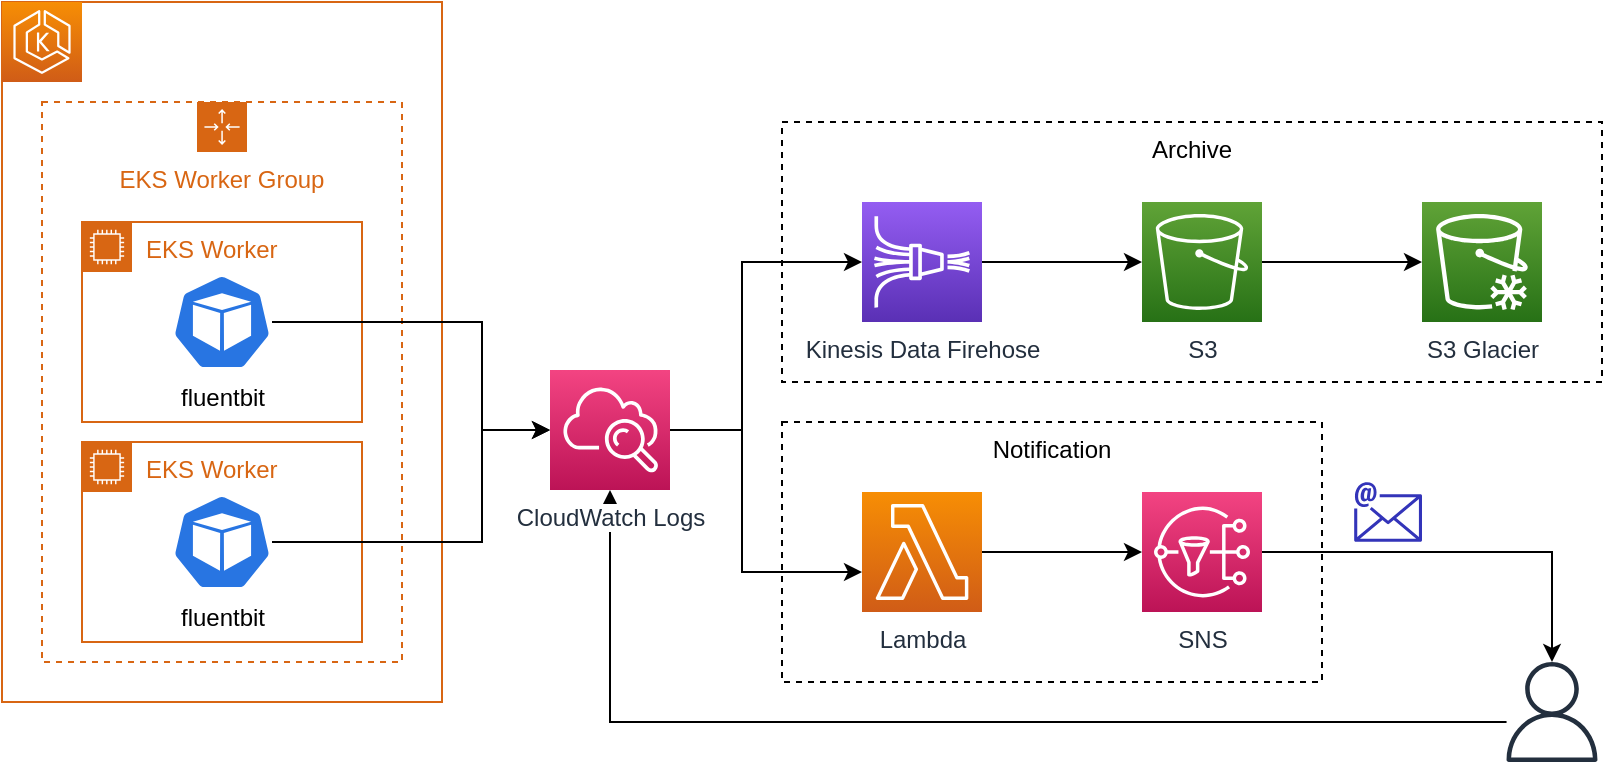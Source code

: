 <mxfile version="12.9.13" type="device" pages="2"><diagram id="2bfDtE1JvEsYO6HI3pla" name="Log"><mxGraphModel dx="1106" dy="852" grid="1" gridSize="10" guides="1" tooltips="1" connect="1" arrows="1" fold="1" page="1" pageScale="1" pageWidth="827" pageHeight="1169" math="0" shadow="0"><root><mxCell id="0"/><mxCell id="1" parent="0"/><mxCell id="FlEkEOvt8LCTmLFL0YpB-2" style="edgeStyle=orthogonalEdgeStyle;rounded=0;orthogonalLoop=1;jettySize=auto;html=1;" parent="1" source="7V2cPBamYuiA6HtLO87o-27" target="7V2cPBamYuiA6HtLO87o-11" edge="1"><mxGeometry relative="1" as="geometry"><Array as="points"><mxPoint x="434" y="390"/></Array></mxGeometry></mxCell><mxCell id="7V2cPBamYuiA6HtLO87o-25" value="Archive" style="rounded=0;whiteSpace=wrap;html=1;fillColor=none;dashed=1;verticalAlign=top;" parent="1" vertex="1"><mxGeometry x="520" y="90" width="410" height="130" as="geometry"/></mxCell><mxCell id="7V2cPBamYuiA6HtLO87o-26" value="Notification" style="rounded=0;whiteSpace=wrap;html=1;fillColor=none;dashed=1;verticalAlign=top;" parent="1" vertex="1"><mxGeometry x="520" y="240" width="270" height="130" as="geometry"/></mxCell><mxCell id="7V2cPBamYuiA6HtLO87o-1" value="" style="rounded=0;whiteSpace=wrap;html=1;fillColor=none;strokeColor=#D86613;" parent="1" vertex="1"><mxGeometry x="130" y="30" width="220" height="350" as="geometry"/></mxCell><mxCell id="7V2cPBamYuiA6HtLO87o-2" value="" style="outlineConnect=0;fontColor=#232F3E;gradientColor=#F78E04;gradientDirection=north;fillColor=#D05C17;strokeColor=#ffffff;dashed=0;verticalLabelPosition=bottom;verticalAlign=top;align=center;html=1;fontSize=12;fontStyle=0;aspect=fixed;shape=mxgraph.aws4.resourceIcon;resIcon=mxgraph.aws4.eks;" parent="1" vertex="1"><mxGeometry x="130" y="30" width="40" height="40" as="geometry"/></mxCell><mxCell id="7V2cPBamYuiA6HtLO87o-4" value="EKS Worker Group" style="points=[[0,0],[0.25,0],[0.5,0],[0.75,0],[1,0],[1,0.25],[1,0.5],[1,0.75],[1,1],[0.75,1],[0.5,1],[0.25,1],[0,1],[0,0.75],[0,0.5],[0,0.25]];outlineConnect=0;gradientColor=none;html=1;whiteSpace=wrap;fontSize=12;fontStyle=0;shape=mxgraph.aws4.groupCenter;grIcon=mxgraph.aws4.group_auto_scaling_group;grStroke=1;strokeColor=#D86613;fillColor=none;verticalAlign=top;align=center;fontColor=#D86613;dashed=1;spacingTop=25;" parent="1" vertex="1"><mxGeometry x="150" y="80" width="180" height="280" as="geometry"/></mxCell><mxCell id="7V2cPBamYuiA6HtLO87o-5" value="EKS Worker" style="points=[[0,0],[0.25,0],[0.5,0],[0.75,0],[1,0],[1,0.25],[1,0.5],[1,0.75],[1,1],[0.75,1],[0.5,1],[0.25,1],[0,1],[0,0.75],[0,0.5],[0,0.25]];outlineConnect=0;gradientColor=none;html=1;whiteSpace=wrap;fontSize=12;fontStyle=0;shape=mxgraph.aws4.group;grIcon=mxgraph.aws4.group_ec2_instance_contents;strokeColor=#D86613;fillColor=none;verticalAlign=top;align=left;spacingLeft=30;fontColor=#D86613;dashed=0;" parent="1" vertex="1"><mxGeometry x="170" y="140" width="140" height="100" as="geometry"/></mxCell><mxCell id="7V2cPBamYuiA6HtLO87o-20" style="edgeStyle=orthogonalEdgeStyle;rounded=0;orthogonalLoop=1;jettySize=auto;html=1;" parent="1" source="7V2cPBamYuiA6HtLO87o-7" target="7V2cPBamYuiA6HtLO87o-11" edge="1"><mxGeometry relative="1" as="geometry"><Array as="points"><mxPoint x="370" y="190"/><mxPoint x="370" y="244"/></Array></mxGeometry></mxCell><mxCell id="7V2cPBamYuiA6HtLO87o-7" value="fluentbit" style="html=1;dashed=0;whitespace=wrap;fillColor=#2875E2;strokeColor=#ffffff;points=[[0.005,0.63,0],[0.1,0.2,0],[0.9,0.2,0],[0.5,0,0],[0.995,0.63,0],[0.72,0.99,0],[0.5,1,0],[0.28,0.99,0]];shape=mxgraph.kubernetes.icon;prIcon=pod;labelPosition=center;verticalLabelPosition=bottom;align=center;verticalAlign=top;" parent="1" vertex="1"><mxGeometry x="215" y="166" width="50" height="48" as="geometry"/></mxCell><mxCell id="7V2cPBamYuiA6HtLO87o-9" value="EKS Worker" style="points=[[0,0],[0.25,0],[0.5,0],[0.75,0],[1,0],[1,0.25],[1,0.5],[1,0.75],[1,1],[0.75,1],[0.5,1],[0.25,1],[0,1],[0,0.75],[0,0.5],[0,0.25]];outlineConnect=0;gradientColor=none;html=1;whiteSpace=wrap;fontSize=12;fontStyle=0;shape=mxgraph.aws4.group;grIcon=mxgraph.aws4.group_ec2_instance_contents;strokeColor=#D86613;fillColor=none;verticalAlign=top;align=left;spacingLeft=30;fontColor=#D86613;dashed=0;" parent="1" vertex="1"><mxGeometry x="170" y="250" width="140" height="100" as="geometry"/></mxCell><mxCell id="7V2cPBamYuiA6HtLO87o-21" style="edgeStyle=orthogonalEdgeStyle;rounded=0;orthogonalLoop=1;jettySize=auto;html=1;" parent="1" source="7V2cPBamYuiA6HtLO87o-10" target="7V2cPBamYuiA6HtLO87o-11" edge="1"><mxGeometry relative="1" as="geometry"><Array as="points"><mxPoint x="370" y="300"/><mxPoint x="370" y="244"/></Array></mxGeometry></mxCell><mxCell id="7V2cPBamYuiA6HtLO87o-10" value="fluentbit" style="html=1;dashed=0;whitespace=wrap;fillColor=#2875E2;strokeColor=#ffffff;points=[[0.005,0.63,0],[0.1,0.2,0],[0.9,0.2,0],[0.5,0,0],[0.995,0.63,0],[0.72,0.99,0],[0.5,1,0],[0.28,0.99,0]];shape=mxgraph.kubernetes.icon;prIcon=pod;labelPosition=center;verticalLabelPosition=bottom;align=center;verticalAlign=top;" parent="1" vertex="1"><mxGeometry x="215" y="276" width="50" height="48" as="geometry"/></mxCell><mxCell id="7V2cPBamYuiA6HtLO87o-18" style="edgeStyle=orthogonalEdgeStyle;rounded=0;orthogonalLoop=1;jettySize=auto;html=1;" parent="1" source="7V2cPBamYuiA6HtLO87o-11" target="7V2cPBamYuiA6HtLO87o-12" edge="1"><mxGeometry relative="1" as="geometry"><Array as="points"><mxPoint x="500" y="244"/><mxPoint x="500" y="160"/></Array></mxGeometry></mxCell><mxCell id="7V2cPBamYuiA6HtLO87o-19" style="edgeStyle=orthogonalEdgeStyle;rounded=0;orthogonalLoop=1;jettySize=auto;html=1;" parent="1" source="7V2cPBamYuiA6HtLO87o-11" target="7V2cPBamYuiA6HtLO87o-16" edge="1"><mxGeometry relative="1" as="geometry"><Array as="points"><mxPoint x="500" y="244"/><mxPoint x="500" y="315"/></Array></mxGeometry></mxCell><mxCell id="7V2cPBamYuiA6HtLO87o-11" value="CloudWatch Logs" style="outlineConnect=0;fontColor=#232F3E;gradientColor=#F34482;gradientDirection=north;fillColor=#BC1356;strokeColor=#ffffff;dashed=0;verticalLabelPosition=bottom;verticalAlign=top;align=center;html=1;fontSize=12;fontStyle=0;aspect=fixed;shape=mxgraph.aws4.resourceIcon;resIcon=mxgraph.aws4.cloudwatch;labelBackgroundColor=#ffffff;" parent="1" vertex="1"><mxGeometry x="404" y="214" width="60" height="60" as="geometry"/></mxCell><mxCell id="7V2cPBamYuiA6HtLO87o-22" style="edgeStyle=orthogonalEdgeStyle;rounded=0;orthogonalLoop=1;jettySize=auto;html=1;" parent="1" source="7V2cPBamYuiA6HtLO87o-12" target="7V2cPBamYuiA6HtLO87o-14" edge="1"><mxGeometry relative="1" as="geometry"/></mxCell><mxCell id="7V2cPBamYuiA6HtLO87o-12" value="Kinesis Data Firehose" style="outlineConnect=0;fontColor=#232F3E;gradientColor=#945DF2;gradientDirection=north;fillColor=#5A30B5;strokeColor=#ffffff;dashed=0;verticalLabelPosition=bottom;verticalAlign=top;align=center;html=1;fontSize=12;fontStyle=0;aspect=fixed;shape=mxgraph.aws4.resourceIcon;resIcon=mxgraph.aws4.kinesis_data_firehose;" parent="1" vertex="1"><mxGeometry x="560" y="130" width="60" height="60" as="geometry"/></mxCell><mxCell id="7V2cPBamYuiA6HtLO87o-24" style="edgeStyle=orthogonalEdgeStyle;rounded=0;orthogonalLoop=1;jettySize=auto;html=1;" parent="1" source="7V2cPBamYuiA6HtLO87o-14" target="7V2cPBamYuiA6HtLO87o-15" edge="1"><mxGeometry relative="1" as="geometry"/></mxCell><mxCell id="7V2cPBamYuiA6HtLO87o-14" value="S3" style="outlineConnect=0;fontColor=#232F3E;gradientColor=#60A337;gradientDirection=north;fillColor=#277116;strokeColor=#ffffff;dashed=0;verticalLabelPosition=bottom;verticalAlign=top;align=center;html=1;fontSize=12;fontStyle=0;aspect=fixed;shape=mxgraph.aws4.resourceIcon;resIcon=mxgraph.aws4.s3;" parent="1" vertex="1"><mxGeometry x="700" y="130" width="60" height="60" as="geometry"/></mxCell><mxCell id="7V2cPBamYuiA6HtLO87o-15" value="S3 Glacier" style="outlineConnect=0;fontColor=#232F3E;gradientColor=#60A337;gradientDirection=north;fillColor=#277116;strokeColor=#ffffff;dashed=0;verticalLabelPosition=bottom;verticalAlign=top;align=center;html=1;fontSize=12;fontStyle=0;aspect=fixed;shape=mxgraph.aws4.resourceIcon;resIcon=mxgraph.aws4.glacier;" parent="1" vertex="1"><mxGeometry x="840" y="130" width="60" height="60" as="geometry"/></mxCell><mxCell id="7V2cPBamYuiA6HtLO87o-23" style="edgeStyle=orthogonalEdgeStyle;rounded=0;orthogonalLoop=1;jettySize=auto;html=1;" parent="1" source="7V2cPBamYuiA6HtLO87o-16" target="7V2cPBamYuiA6HtLO87o-17" edge="1"><mxGeometry relative="1" as="geometry"/></mxCell><mxCell id="7V2cPBamYuiA6HtLO87o-16" value="Lambda" style="outlineConnect=0;fontColor=#232F3E;gradientColor=#F78E04;gradientDirection=north;fillColor=#D05C17;strokeColor=#ffffff;dashed=0;verticalLabelPosition=bottom;verticalAlign=top;align=center;html=1;fontSize=12;fontStyle=0;aspect=fixed;shape=mxgraph.aws4.resourceIcon;resIcon=mxgraph.aws4.lambda;" parent="1" vertex="1"><mxGeometry x="560" y="275" width="60" height="60" as="geometry"/></mxCell><mxCell id="FlEkEOvt8LCTmLFL0YpB-1" style="edgeStyle=orthogonalEdgeStyle;rounded=0;orthogonalLoop=1;jettySize=auto;html=1;" parent="1" source="7V2cPBamYuiA6HtLO87o-17" target="7V2cPBamYuiA6HtLO87o-27" edge="1"><mxGeometry relative="1" as="geometry"><Array as="points"><mxPoint x="905" y="305"/></Array></mxGeometry></mxCell><mxCell id="7V2cPBamYuiA6HtLO87o-17" value="SNS" style="outlineConnect=0;fontColor=#232F3E;gradientColor=#F34482;gradientDirection=north;fillColor=#BC1356;strokeColor=#ffffff;dashed=0;verticalLabelPosition=bottom;verticalAlign=top;align=center;html=1;fontSize=12;fontStyle=0;aspect=fixed;shape=mxgraph.aws4.resourceIcon;resIcon=mxgraph.aws4.sns;" parent="1" vertex="1"><mxGeometry x="700" y="275" width="60" height="60" as="geometry"/></mxCell><mxCell id="7V2cPBamYuiA6HtLO87o-27" value="" style="outlineConnect=0;fontColor=#232F3E;gradientColor=none;fillColor=#232F3E;strokeColor=none;dashed=0;verticalLabelPosition=bottom;verticalAlign=top;align=center;html=1;fontSize=12;fontStyle=0;aspect=fixed;pointerEvents=1;shape=mxgraph.aws4.user;" parent="1" vertex="1"><mxGeometry x="880" y="360" width="50" height="50" as="geometry"/></mxCell><mxCell id="7V2cPBamYuiA6HtLO87o-30" value="" style="outlineConnect=0;fontColor=#232F3E;gradientColor=none;fillColor=#3334B9;strokeColor=none;dashed=0;verticalLabelPosition=bottom;verticalAlign=top;align=center;html=1;fontSize=12;fontStyle=0;aspect=fixed;pointerEvents=1;shape=mxgraph.aws4.email;" parent="1" vertex="1"><mxGeometry x="806.09" y="270" width="33.91" height="30" as="geometry"/></mxCell></root></mxGraphModel></diagram><diagram id="Lbez9aTT5yv9nTexI6Ds" name="Metrics"><mxGraphModel dx="1106" dy="852" grid="1" gridSize="10" guides="1" tooltips="1" connect="1" arrows="1" fold="1" page="1" pageScale="1" pageWidth="827" pageHeight="1169" math="0" shadow="0"><root><mxCell id="aGvKmRZ0zji_UarpTqQH-0"/><mxCell id="aGvKmRZ0zji_UarpTqQH-1" parent="aGvKmRZ0zji_UarpTqQH-0"/><mxCell id="wntEqieOIln5JHL2iKHv-2" style="edgeStyle=orthogonalEdgeStyle;rounded=0;orthogonalLoop=1;jettySize=auto;html=1;" edge="1" parent="aGvKmRZ0zji_UarpTqQH-1" source="wntEqieOIln5JHL2iKHv-0" target="f6eN01AF6-mceu79hYb1-14"><mxGeometry relative="1" as="geometry"><Array as="points"><mxPoint x="434" y="390"/></Array></mxGeometry></mxCell><mxCell id="f6eN01AF6-mceu79hYb1-1" value="Archive" style="rounded=0;whiteSpace=wrap;html=1;fillColor=none;dashed=1;verticalAlign=top;" vertex="1" parent="aGvKmRZ0zji_UarpTqQH-1"><mxGeometry x="520" y="90" width="410" height="130" as="geometry"/></mxCell><mxCell id="f6eN01AF6-mceu79hYb1-2" value="Notification" style="rounded=0;whiteSpace=wrap;html=1;fillColor=none;dashed=1;verticalAlign=top;" vertex="1" parent="aGvKmRZ0zji_UarpTqQH-1"><mxGeometry x="520" y="240" width="270" height="130" as="geometry"/></mxCell><mxCell id="f6eN01AF6-mceu79hYb1-3" value="" style="rounded=0;whiteSpace=wrap;html=1;fillColor=none;strokeColor=#D86613;" vertex="1" parent="aGvKmRZ0zji_UarpTqQH-1"><mxGeometry x="130" y="30" width="220" height="350" as="geometry"/></mxCell><mxCell id="f6eN01AF6-mceu79hYb1-4" value="" style="outlineConnect=0;fontColor=#232F3E;gradientColor=#F78E04;gradientDirection=north;fillColor=#D05C17;strokeColor=#ffffff;dashed=0;verticalLabelPosition=bottom;verticalAlign=top;align=center;html=1;fontSize=12;fontStyle=0;aspect=fixed;shape=mxgraph.aws4.resourceIcon;resIcon=mxgraph.aws4.eks;" vertex="1" parent="aGvKmRZ0zji_UarpTqQH-1"><mxGeometry x="130" y="30" width="40" height="40" as="geometry"/></mxCell><mxCell id="f6eN01AF6-mceu79hYb1-5" value="EKS Worker Group" style="points=[[0,0],[0.25,0],[0.5,0],[0.75,0],[1,0],[1,0.25],[1,0.5],[1,0.75],[1,1],[0.75,1],[0.5,1],[0.25,1],[0,1],[0,0.75],[0,0.5],[0,0.25]];outlineConnect=0;gradientColor=none;html=1;whiteSpace=wrap;fontSize=12;fontStyle=0;shape=mxgraph.aws4.groupCenter;grIcon=mxgraph.aws4.group_auto_scaling_group;grStroke=1;strokeColor=#D86613;fillColor=none;verticalAlign=top;align=center;fontColor=#D86613;dashed=1;spacingTop=25;" vertex="1" parent="aGvKmRZ0zji_UarpTqQH-1"><mxGeometry x="150" y="80" width="180" height="280" as="geometry"/></mxCell><mxCell id="f6eN01AF6-mceu79hYb1-6" value="EKS Worker" style="points=[[0,0],[0.25,0],[0.5,0],[0.75,0],[1,0],[1,0.25],[1,0.5],[1,0.75],[1,1],[0.75,1],[0.5,1],[0.25,1],[0,1],[0,0.75],[0,0.5],[0,0.25]];outlineConnect=0;gradientColor=none;html=1;whiteSpace=wrap;fontSize=12;fontStyle=0;shape=mxgraph.aws4.group;grIcon=mxgraph.aws4.group_ec2_instance_contents;strokeColor=#D86613;fillColor=none;verticalAlign=top;align=left;spacingLeft=30;fontColor=#D86613;dashed=0;" vertex="1" parent="aGvKmRZ0zji_UarpTqQH-1"><mxGeometry x="170" y="140" width="140" height="100" as="geometry"/></mxCell><mxCell id="f6eN01AF6-mceu79hYb1-7" style="edgeStyle=orthogonalEdgeStyle;rounded=0;orthogonalLoop=1;jettySize=auto;html=1;" edge="1" parent="aGvKmRZ0zji_UarpTqQH-1" source="f6eN01AF6-mceu79hYb1-8" target="f6eN01AF6-mceu79hYb1-14"><mxGeometry relative="1" as="geometry"><Array as="points"><mxPoint x="370" y="190"/><mxPoint x="370" y="244"/></Array></mxGeometry></mxCell><mxCell id="f6eN01AF6-mceu79hYb1-8" value="CloudWatch Agent" style="html=1;dashed=0;whitespace=wrap;fillColor=#2875E2;strokeColor=#ffffff;points=[[0.005,0.63,0],[0.1,0.2,0],[0.9,0.2,0],[0.5,0,0],[0.995,0.63,0],[0.72,0.99,0],[0.5,1,0],[0.28,0.99,0]];shape=mxgraph.kubernetes.icon;prIcon=pod;labelPosition=center;verticalLabelPosition=bottom;align=center;verticalAlign=top;" vertex="1" parent="aGvKmRZ0zji_UarpTqQH-1"><mxGeometry x="215" y="166" width="50" height="48" as="geometry"/></mxCell><mxCell id="f6eN01AF6-mceu79hYb1-9" value="EKS Worker" style="points=[[0,0],[0.25,0],[0.5,0],[0.75,0],[1,0],[1,0.25],[1,0.5],[1,0.75],[1,1],[0.75,1],[0.5,1],[0.25,1],[0,1],[0,0.75],[0,0.5],[0,0.25]];outlineConnect=0;gradientColor=none;html=1;whiteSpace=wrap;fontSize=12;fontStyle=0;shape=mxgraph.aws4.group;grIcon=mxgraph.aws4.group_ec2_instance_contents;strokeColor=#D86613;fillColor=none;verticalAlign=top;align=left;spacingLeft=30;fontColor=#D86613;dashed=0;" vertex="1" parent="aGvKmRZ0zji_UarpTqQH-1"><mxGeometry x="170" y="250" width="140" height="100" as="geometry"/></mxCell><mxCell id="f6eN01AF6-mceu79hYb1-10" style="edgeStyle=orthogonalEdgeStyle;rounded=0;orthogonalLoop=1;jettySize=auto;html=1;" edge="1" parent="aGvKmRZ0zji_UarpTqQH-1" source="f6eN01AF6-mceu79hYb1-11" target="f6eN01AF6-mceu79hYb1-14"><mxGeometry relative="1" as="geometry"><Array as="points"><mxPoint x="370" y="300"/><mxPoint x="370" y="244"/></Array></mxGeometry></mxCell><mxCell id="f6eN01AF6-mceu79hYb1-11" value="CloudWatch Agent" style="html=1;dashed=0;whitespace=wrap;fillColor=#2875E2;strokeColor=#ffffff;points=[[0.005,0.63,0],[0.1,0.2,0],[0.9,0.2,0],[0.5,0,0],[0.995,0.63,0],[0.72,0.99,0],[0.5,1,0],[0.28,0.99,0]];shape=mxgraph.kubernetes.icon;prIcon=pod;labelPosition=center;verticalLabelPosition=bottom;align=center;verticalAlign=top;" vertex="1" parent="aGvKmRZ0zji_UarpTqQH-1"><mxGeometry x="215" y="276" width="50" height="48" as="geometry"/></mxCell><mxCell id="f6eN01AF6-mceu79hYb1-13" style="edgeStyle=orthogonalEdgeStyle;rounded=0;orthogonalLoop=1;jettySize=auto;html=1;" edge="1" parent="aGvKmRZ0zji_UarpTqQH-1" source="f6eN01AF6-mceu79hYb1-14" target="Aj8lQOcbjVp-DBbDPhgU-2"><mxGeometry relative="1" as="geometry"><Array as="points"><mxPoint x="500" y="244"/><mxPoint x="500" y="315"/></Array><mxPoint x="560" y="330" as="targetPoint"/></mxGeometry></mxCell><mxCell id="v4Grywv7kKb_WjoVjrSK-0" style="edgeStyle=orthogonalEdgeStyle;rounded=0;orthogonalLoop=1;jettySize=auto;html=1;" edge="1" parent="aGvKmRZ0zji_UarpTqQH-1" source="f6eN01AF6-mceu79hYb1-14" target="f6eN01AF6-mceu79hYb1-16"><mxGeometry relative="1" as="geometry"><Array as="points"><mxPoint x="500" y="244"/><mxPoint x="500" y="160"/></Array></mxGeometry></mxCell><mxCell id="f6eN01AF6-mceu79hYb1-14" value="CloudWatch Metrics" style="outlineConnect=0;fontColor=#232F3E;gradientColor=#F34482;gradientDirection=north;fillColor=#BC1356;strokeColor=#ffffff;dashed=0;verticalLabelPosition=bottom;verticalAlign=top;align=center;html=1;fontSize=12;fontStyle=0;aspect=fixed;shape=mxgraph.aws4.resourceIcon;resIcon=mxgraph.aws4.cloudwatch;labelBackgroundColor=#ffffff;" vertex="1" parent="aGvKmRZ0zji_UarpTqQH-1"><mxGeometry x="404" y="214" width="60" height="60" as="geometry"/></mxCell><mxCell id="f6eN01AF6-mceu79hYb1-15" style="edgeStyle=orthogonalEdgeStyle;rounded=0;orthogonalLoop=1;jettySize=auto;html=1;" edge="1" parent="aGvKmRZ0zji_UarpTqQH-1" source="f6eN01AF6-mceu79hYb1-16" target="f6eN01AF6-mceu79hYb1-18"><mxGeometry relative="1" as="geometry"/></mxCell><mxCell id="f6eN01AF6-mceu79hYb1-16" value="Kinesis Data Firehose" style="outlineConnect=0;fontColor=#232F3E;gradientColor=#945DF2;gradientDirection=north;fillColor=#5A30B5;strokeColor=#ffffff;dashed=0;verticalLabelPosition=bottom;verticalAlign=top;align=center;html=1;fontSize=12;fontStyle=0;aspect=fixed;shape=mxgraph.aws4.resourceIcon;resIcon=mxgraph.aws4.kinesis_data_firehose;" vertex="1" parent="aGvKmRZ0zji_UarpTqQH-1"><mxGeometry x="560" y="130" width="60" height="60" as="geometry"/></mxCell><mxCell id="f6eN01AF6-mceu79hYb1-17" style="edgeStyle=orthogonalEdgeStyle;rounded=0;orthogonalLoop=1;jettySize=auto;html=1;" edge="1" parent="aGvKmRZ0zji_UarpTqQH-1" source="f6eN01AF6-mceu79hYb1-18" target="f6eN01AF6-mceu79hYb1-19"><mxGeometry relative="1" as="geometry"/></mxCell><mxCell id="f6eN01AF6-mceu79hYb1-18" value="S3" style="outlineConnect=0;fontColor=#232F3E;gradientColor=#60A337;gradientDirection=north;fillColor=#277116;strokeColor=#ffffff;dashed=0;verticalLabelPosition=bottom;verticalAlign=top;align=center;html=1;fontSize=12;fontStyle=0;aspect=fixed;shape=mxgraph.aws4.resourceIcon;resIcon=mxgraph.aws4.s3;" vertex="1" parent="aGvKmRZ0zji_UarpTqQH-1"><mxGeometry x="700" y="130" width="60" height="60" as="geometry"/></mxCell><mxCell id="f6eN01AF6-mceu79hYb1-19" value="S3 Glacier" style="outlineConnect=0;fontColor=#232F3E;gradientColor=#60A337;gradientDirection=north;fillColor=#277116;strokeColor=#ffffff;dashed=0;verticalLabelPosition=bottom;verticalAlign=top;align=center;html=1;fontSize=12;fontStyle=0;aspect=fixed;shape=mxgraph.aws4.resourceIcon;resIcon=mxgraph.aws4.glacier;" vertex="1" parent="aGvKmRZ0zji_UarpTqQH-1"><mxGeometry x="840" y="130" width="60" height="60" as="geometry"/></mxCell><mxCell id="f6eN01AF6-mceu79hYb1-20" style="edgeStyle=orthogonalEdgeStyle;rounded=0;orthogonalLoop=1;jettySize=auto;html=1;" edge="1" parent="aGvKmRZ0zji_UarpTqQH-1" target="f6eN01AF6-mceu79hYb1-23"><mxGeometry relative="1" as="geometry"><mxPoint x="620" y="305" as="sourcePoint"/></mxGeometry></mxCell><mxCell id="wntEqieOIln5JHL2iKHv-1" style="edgeStyle=orthogonalEdgeStyle;rounded=0;orthogonalLoop=1;jettySize=auto;html=1;" edge="1" parent="aGvKmRZ0zji_UarpTqQH-1" source="f6eN01AF6-mceu79hYb1-23" target="wntEqieOIln5JHL2iKHv-0"><mxGeometry relative="1" as="geometry"/></mxCell><mxCell id="f6eN01AF6-mceu79hYb1-23" value="SNS" style="outlineConnect=0;fontColor=#232F3E;gradientColor=#F34482;gradientDirection=north;fillColor=#BC1356;strokeColor=#ffffff;dashed=0;verticalLabelPosition=bottom;verticalAlign=top;align=center;html=1;fontSize=12;fontStyle=0;aspect=fixed;shape=mxgraph.aws4.resourceIcon;resIcon=mxgraph.aws4.sns;" vertex="1" parent="aGvKmRZ0zji_UarpTqQH-1"><mxGeometry x="700" y="275" width="60" height="60" as="geometry"/></mxCell><mxCell id="f6eN01AF6-mceu79hYb1-25" value="" style="outlineConnect=0;fontColor=#232F3E;gradientColor=none;fillColor=#3334B9;strokeColor=none;dashed=0;verticalLabelPosition=bottom;verticalAlign=top;align=center;html=1;fontSize=12;fontStyle=0;aspect=fixed;pointerEvents=1;shape=mxgraph.aws4.email;" vertex="1" parent="aGvKmRZ0zji_UarpTqQH-1"><mxGeometry x="806.09" y="270" width="33.91" height="30" as="geometry"/></mxCell><mxCell id="Aj8lQOcbjVp-DBbDPhgU-2" value="alarm" style="outlineConnect=0;fontColor=#232F3E;gradientColor=none;fillColor=#BC1356;strokeColor=none;dashed=0;verticalLabelPosition=bottom;verticalAlign=top;align=center;html=1;fontSize=12;fontStyle=0;aspect=fixed;pointerEvents=1;shape=mxgraph.aws4.alarm;labelBackgroundColor=#ffffff;" vertex="1" parent="aGvKmRZ0zji_UarpTqQH-1"><mxGeometry x="560" y="275" width="60" height="60" as="geometry"/></mxCell><mxCell id="wntEqieOIln5JHL2iKHv-0" value="" style="outlineConnect=0;fontColor=#232F3E;gradientColor=none;fillColor=#232F3E;strokeColor=none;dashed=0;verticalLabelPosition=bottom;verticalAlign=top;align=center;html=1;fontSize=12;fontStyle=0;aspect=fixed;pointerEvents=1;shape=mxgraph.aws4.user;" vertex="1" parent="aGvKmRZ0zji_UarpTqQH-1"><mxGeometry x="880" y="360" width="50" height="50" as="geometry"/></mxCell></root></mxGraphModel></diagram></mxfile>